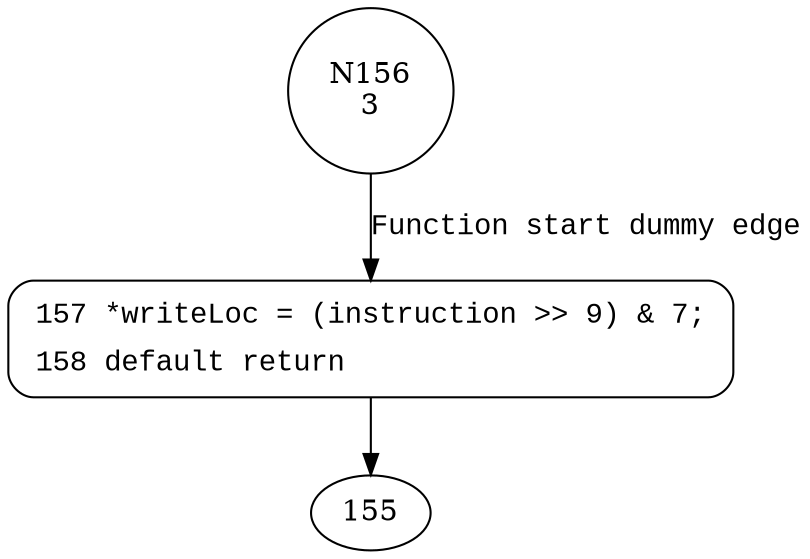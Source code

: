 digraph decodeLoc3 {
156 [shape="circle" label="N156\n3"]
157 [shape="circle" label="N157\n2"]
157 [style="filled,bold" penwidth="1" fillcolor="white" fontname="Courier New" shape="Mrecord" label=<<table border="0" cellborder="0" cellpadding="3" bgcolor="white"><tr><td align="right">157</td><td align="left">*writeLoc = (instruction &gt;&gt; 9) &amp; 7;</td></tr><tr><td align="right">158</td><td align="left">default return</td></tr></table>>]
157 -> 155[label=""]
156 -> 157 [label="Function start dummy edge" fontname="Courier New"]
}
